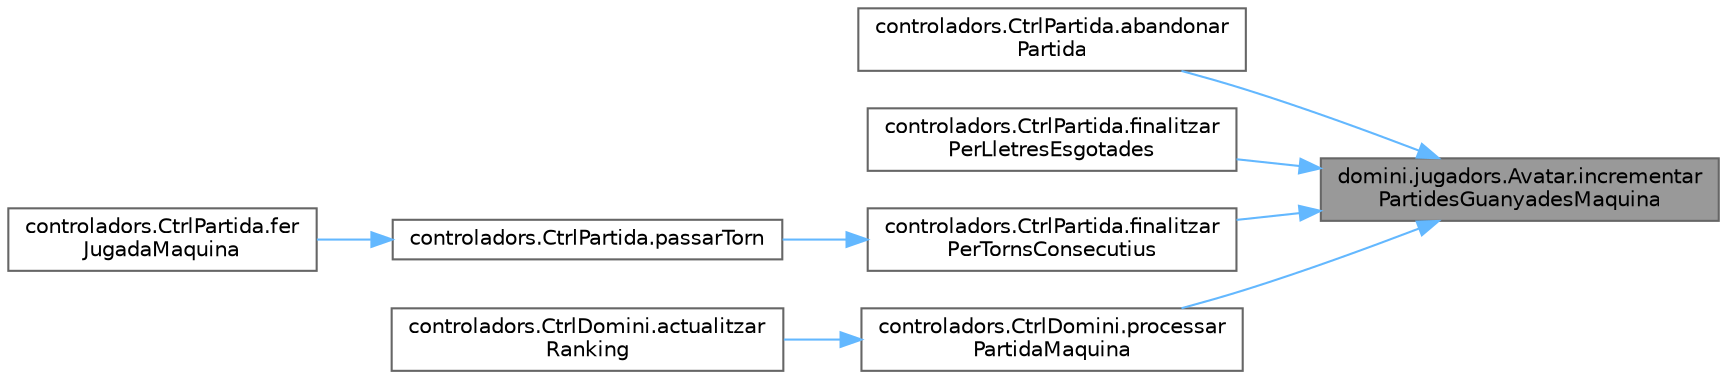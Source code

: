 digraph "domini.jugadors.Avatar.incrementarPartidesGuanyadesMaquina"
{
 // INTERACTIVE_SVG=YES
 // LATEX_PDF_SIZE
  bgcolor="transparent";
  edge [fontname=Helvetica,fontsize=10,labelfontname=Helvetica,labelfontsize=10];
  node [fontname=Helvetica,fontsize=10,shape=box,height=0.2,width=0.4];
  rankdir="RL";
  Node1 [id="Node000001",label="domini.jugadors.Avatar.incrementar\lPartidesGuanyadesMaquina",height=0.2,width=0.4,color="gray40", fillcolor="grey60", style="filled", fontcolor="black",tooltip="Incrementa el nombre de partides guanyades contra la màquina."];
  Node1 -> Node2 [id="edge1_Node000001_Node000002",dir="back",color="steelblue1",style="solid",tooltip=" "];
  Node2 [id="Node000002",label="controladors.CtrlPartida.abandonar\lPartida",height=0.2,width=0.4,color="grey40", fillcolor="white", style="filled",URL="$classcontroladors_1_1_ctrl_partida.html#a15489fe587b7fe577bd1c4be09c58e6e",tooltip="El jugador actual abandona la partida."];
  Node1 -> Node3 [id="edge2_Node000001_Node000003",dir="back",color="steelblue1",style="solid",tooltip=" "];
  Node3 [id="Node000003",label="controladors.CtrlPartida.finalitzar\lPerLletresEsgotades",height=0.2,width=0.4,color="grey40", fillcolor="white", style="filled",URL="$classcontroladors_1_1_ctrl_partida.html#a7478be76eed4811d7b93e3d8865b8622",tooltip="Finalitza la partida si les fitxes s'han esgotat."];
  Node1 -> Node4 [id="edge3_Node000001_Node000004",dir="back",color="steelblue1",style="solid",tooltip=" "];
  Node4 [id="Node000004",label="controladors.CtrlPartida.finalitzar\lPerTornsConsecutius",height=0.2,width=0.4,color="grey40", fillcolor="white", style="filled",URL="$classcontroladors_1_1_ctrl_partida.html#a98e85139630d752ac3e94d8a540aba0c",tooltip="Finalitza la partida si s'han passat torns consecutius sense acció."];
  Node4 -> Node5 [id="edge4_Node000004_Node000005",dir="back",color="steelblue1",style="solid",tooltip=" "];
  Node5 [id="Node000005",label="controladors.CtrlPartida.passarTorn",height=0.2,width=0.4,color="grey40", fillcolor="white", style="filled",URL="$classcontroladors_1_1_ctrl_partida.html#a2c8fdc3b9f3ee33aae30bd0e0d1f09b7",tooltip="Passa el torn al següent jugador."];
  Node5 -> Node6 [id="edge5_Node000005_Node000006",dir="back",color="steelblue1",style="solid",tooltip=" "];
  Node6 [id="Node000006",label="controladors.CtrlPartida.fer\lJugadaMaquina",height=0.2,width=0.4,color="grey40", fillcolor="white", style="filled",URL="$classcontroladors_1_1_ctrl_partida.html#afa4340f6a2cb198455d536ccaf87717b",tooltip="Gestiona el desenvolupament de la jugada de la màquina."];
  Node1 -> Node7 [id="edge6_Node000001_Node000007",dir="back",color="steelblue1",style="solid",tooltip=" "];
  Node7 [id="Node000007",label="controladors.CtrlDomini.processar\lPartidaMaquina",height=0.2,width=0.4,color="grey40", fillcolor="white", style="filled",URL="$classcontroladors_1_1_ctrl_domini.html#a635aeffb46f12e2188110476c797a038",tooltip="Processa els resultats d'una partida contra la màquina."];
  Node7 -> Node8 [id="edge7_Node000007_Node000008",dir="back",color="steelblue1",style="solid",tooltip=" "];
  Node8 [id="Node000008",label="controladors.CtrlDomini.actualitzar\lRanking",height=0.2,width=0.4,color="grey40", fillcolor="white", style="filled",URL="$classcontroladors_1_1_ctrl_domini.html#af2774b364abee1ac4832823ff1b0d556",tooltip="Actualitza el rànquing després d'una partida."];
}
